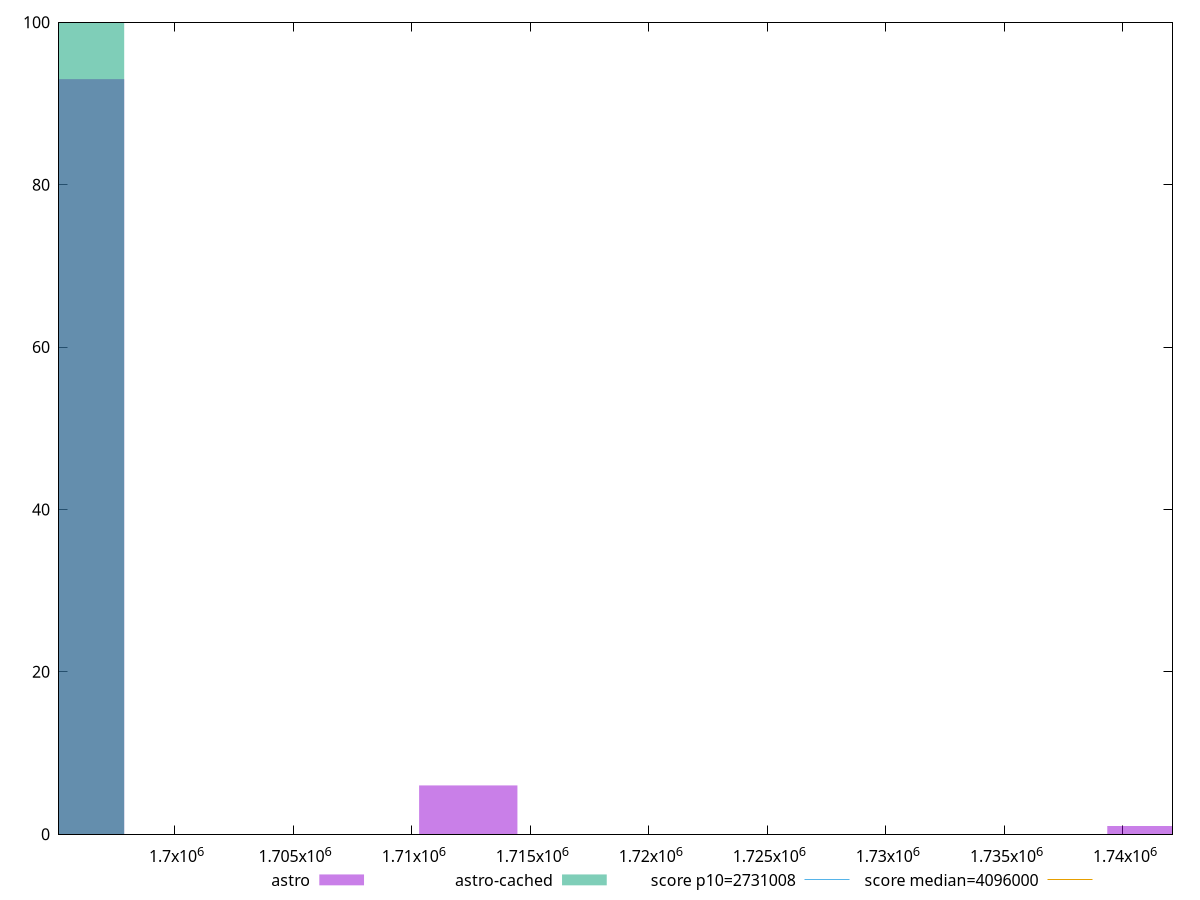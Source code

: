 reset

$astro <<EOF
1741411.4067150867 1
1695803.0127296916 93
1712387.8832698353 6
EOF

$astroCached <<EOF
1695803.0127296916 100
EOF

set key outside below
set boxwidth 4146.2176350359205
set xrange [1695127:1742089]
set yrange [0:100]
set trange [0:100]
set style fill transparent solid 0.5 noborder

set parametric
set terminal svg size 640, 500 enhanced background rgb 'white'
set output "reports/report_00033_2021-03-01T14-23-16.841Z/total-byte-weight/comparison/histogram/0_vs_1.svg"

plot $astro title "astro" with boxes, \
     $astroCached title "astro-cached" with boxes, \
     2731008,t title "score p10=2731008", \
     4096000,t title "score median=4096000"

reset
